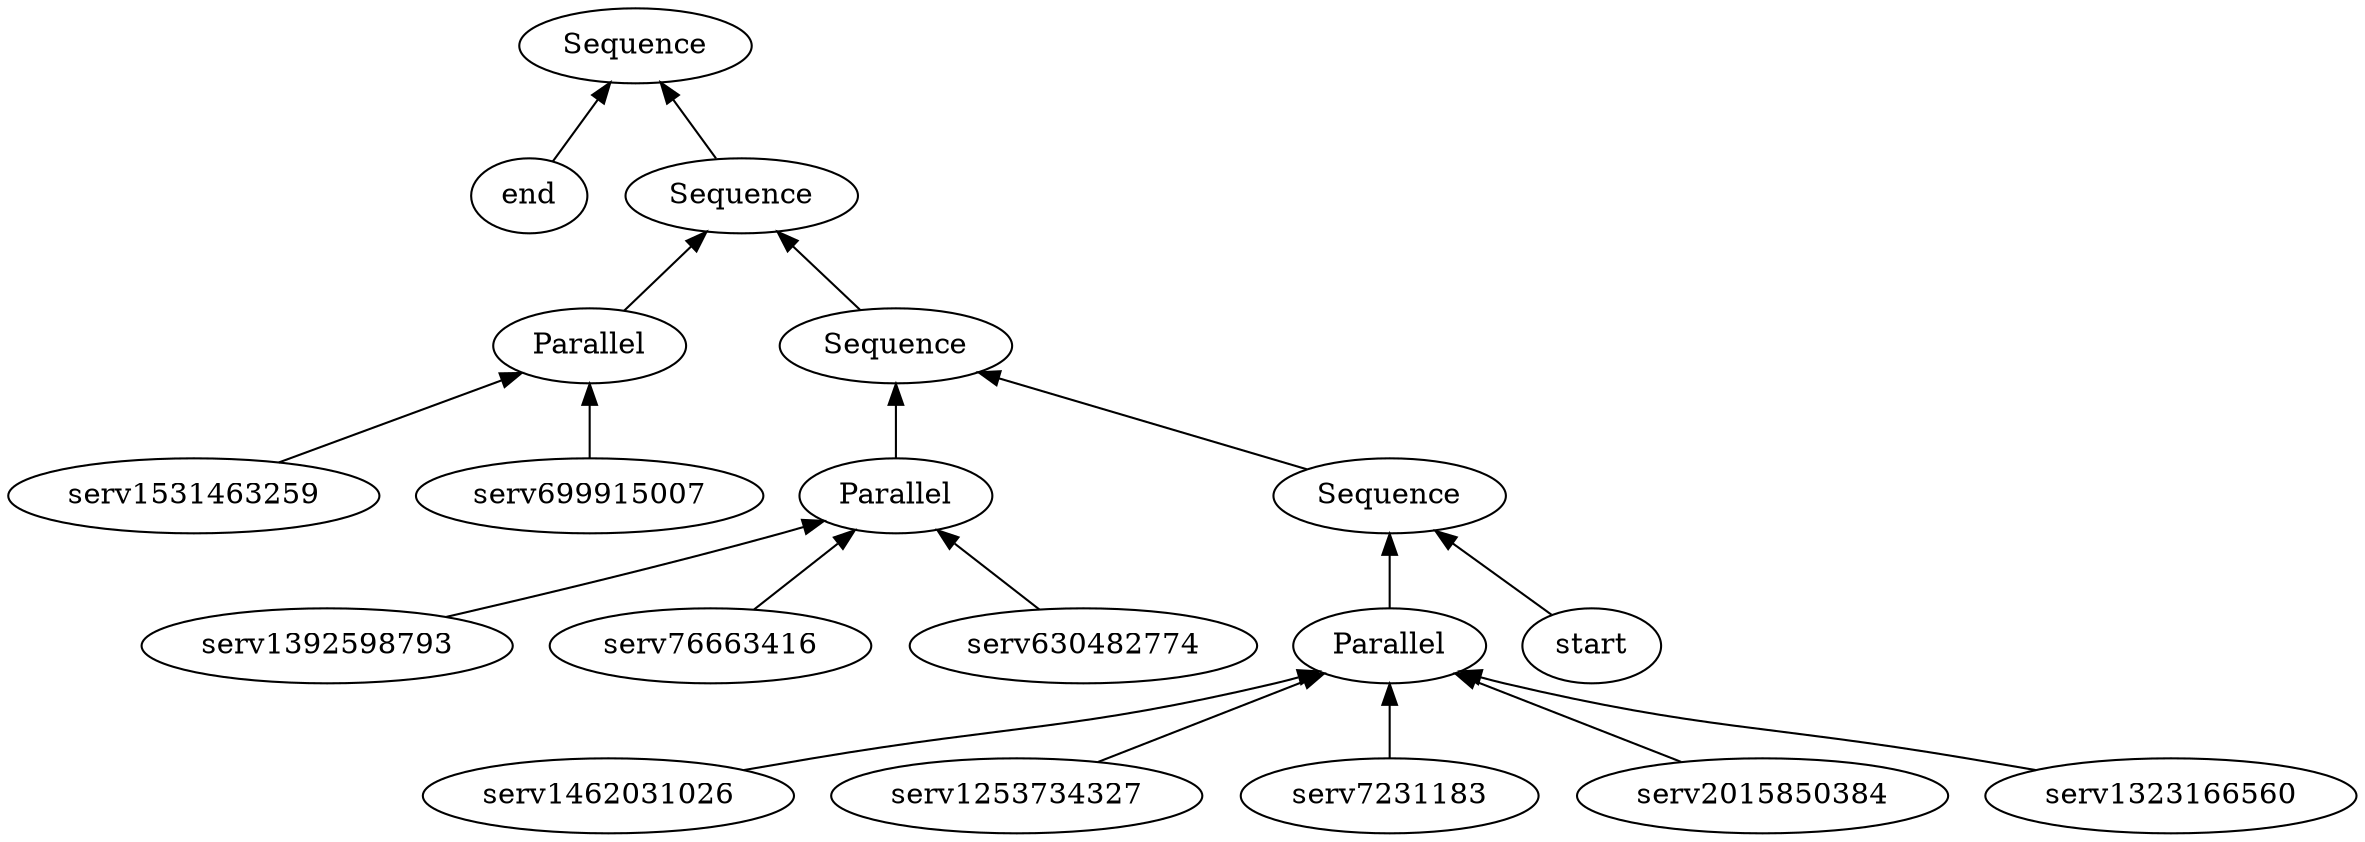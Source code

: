 digraph tree { 399805561 [label="Sequence"]; 399805561 -> 1860485477 [dir=back]; 1860485477 [label="end"]; 399805561 -> 1888229097 [dir=back]; 1888229097 [label="Sequence"]; 1888229097 -> 510160830 [dir=back]; 510160830 [label="Parallel"]; 510160830 -> 770477902 [dir=back]; 770477902 [label="serv1531463259"]; 510160830 -> 1699454079 [dir=back]; 1699454079 [label="serv699915007"]; 1888229097 -> 1969284449 [dir=back]; 1969284449 [label="Sequence"]; 1969284449 -> 682127852 [dir=back]; 682127852 [label="Parallel"]; 682127852 -> 1643584840 [dir=back]; 1643584840 [label="serv1392598793"]; 682127852 -> 1491520877 [dir=back]; 1491520877 [label="serv76663416"]; 682127852 -> 710893821 [dir=back]; 710893821 [label="serv630482774"]; 1969284449 -> 1091781451 [dir=back]; 1091781451 [label="Sequence"]; 1091781451 -> 408361852 [dir=back]; 408361852 [label="Parallel"]; 408361852 -> 1991516350 [dir=back]; 1991516350 [label="serv1462031026"]; 408361852 -> 666758685 [dir=back]; 666758685 [label="serv1253734327"]; 408361852 -> 2096097466 [dir=back]; 2096097466 [label="serv7231183"]; 408361852 -> 1547927712 [dir=back]; 1547927712 [label="serv2015850384"]; 408361852 -> 195426886 [dir=back]; 195426886 [label="serv1323166560"]; 1091781451 -> 1126178857 [dir=back]; 1126178857 [label="start"]; }